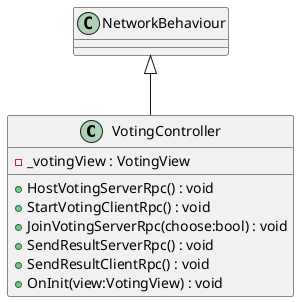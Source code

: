 @startuml
class VotingController {
    + HostVotingServerRpc() : void
    + StartVotingClientRpc() : void
    + JoinVotingServerRpc(choose:bool) : void
    + SendResultServerRpc() : void
    + SendResultClientRpc() : void
    - _votingView : VotingView
    + OnInit(view:VotingView) : void
}
NetworkBehaviour <|-- VotingController
@enduml
